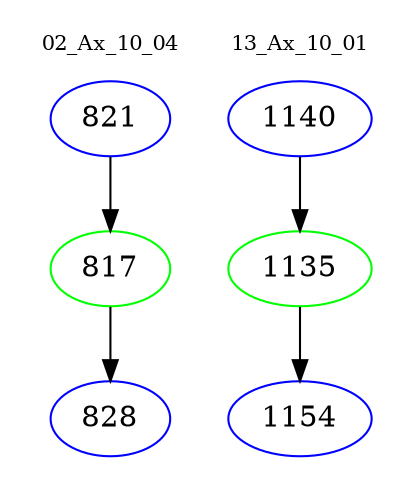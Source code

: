 digraph{
subgraph cluster_0 {
color = white
label = "02_Ax_10_04";
fontsize=10;
T0_821 [label="821", color="blue"]
T0_821 -> T0_817 [color="black"]
T0_817 [label="817", color="green"]
T0_817 -> T0_828 [color="black"]
T0_828 [label="828", color="blue"]
}
subgraph cluster_1 {
color = white
label = "13_Ax_10_01";
fontsize=10;
T1_1140 [label="1140", color="blue"]
T1_1140 -> T1_1135 [color="black"]
T1_1135 [label="1135", color="green"]
T1_1135 -> T1_1154 [color="black"]
T1_1154 [label="1154", color="blue"]
}
}
